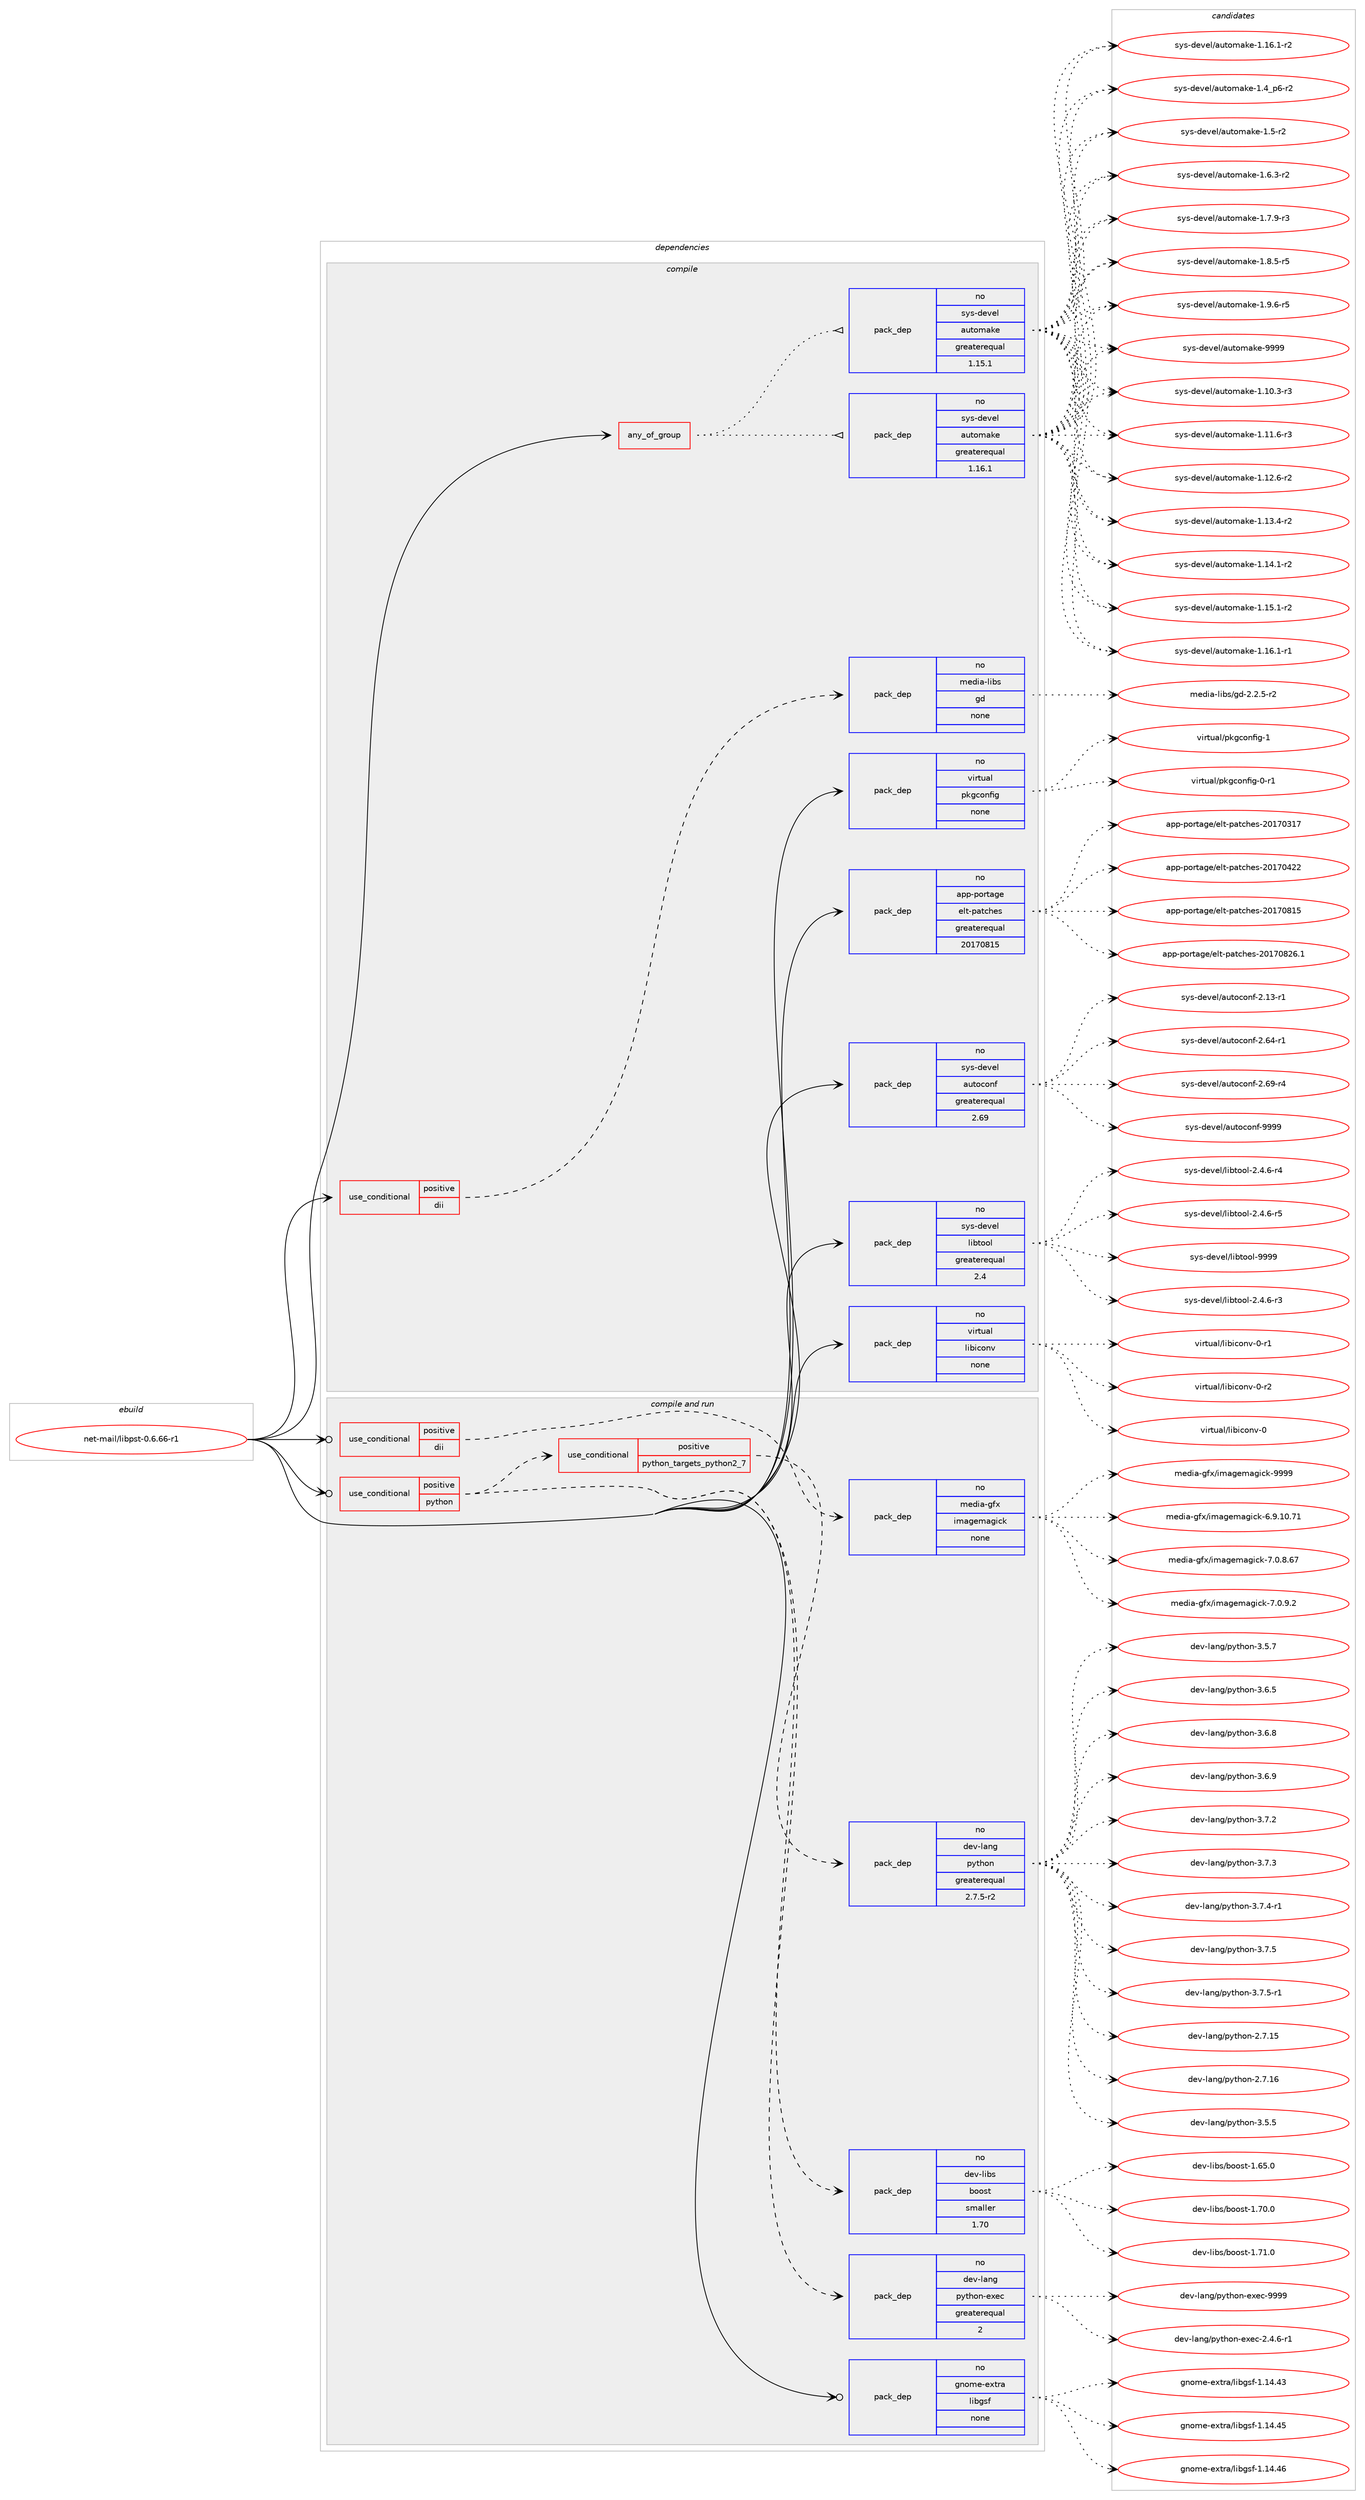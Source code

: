 digraph prolog {

# *************
# Graph options
# *************

newrank=true;
concentrate=true;
compound=true;
graph [rankdir=LR,fontname=Helvetica,fontsize=10,ranksep=1.5];#, ranksep=2.5, nodesep=0.2];
edge  [arrowhead=vee];
node  [fontname=Helvetica,fontsize=10];

# **********
# The ebuild
# **********

subgraph cluster_leftcol {
color=gray;
rank=same;
label=<<i>ebuild</i>>;
id [label="net-mail/libpst-0.6.66-r1", color=red, width=4, href="../net-mail/libpst-0.6.66-r1.svg"];
}

# ****************
# The dependencies
# ****************

subgraph cluster_midcol {
color=gray;
label=<<i>dependencies</i>>;
subgraph cluster_compile {
fillcolor="#eeeeee";
style=filled;
label=<<i>compile</i>>;
subgraph any14105 {
dependency829999 [label=<<TABLE BORDER="0" CELLBORDER="1" CELLSPACING="0" CELLPADDING="4"><TR><TD CELLPADDING="10">any_of_group</TD></TR></TABLE>>, shape=none, color=red];subgraph pack613029 {
dependency830000 [label=<<TABLE BORDER="0" CELLBORDER="1" CELLSPACING="0" CELLPADDING="4" WIDTH="220"><TR><TD ROWSPAN="6" CELLPADDING="30">pack_dep</TD></TR><TR><TD WIDTH="110">no</TD></TR><TR><TD>sys-devel</TD></TR><TR><TD>automake</TD></TR><TR><TD>greaterequal</TD></TR><TR><TD>1.16.1</TD></TR></TABLE>>, shape=none, color=blue];
}
dependency829999:e -> dependency830000:w [weight=20,style="dotted",arrowhead="oinv"];
subgraph pack613030 {
dependency830001 [label=<<TABLE BORDER="0" CELLBORDER="1" CELLSPACING="0" CELLPADDING="4" WIDTH="220"><TR><TD ROWSPAN="6" CELLPADDING="30">pack_dep</TD></TR><TR><TD WIDTH="110">no</TD></TR><TR><TD>sys-devel</TD></TR><TR><TD>automake</TD></TR><TR><TD>greaterequal</TD></TR><TR><TD>1.15.1</TD></TR></TABLE>>, shape=none, color=blue];
}
dependency829999:e -> dependency830001:w [weight=20,style="dotted",arrowhead="oinv"];
}
id:e -> dependency829999:w [weight=20,style="solid",arrowhead="vee"];
subgraph cond202408 {
dependency830002 [label=<<TABLE BORDER="0" CELLBORDER="1" CELLSPACING="0" CELLPADDING="4"><TR><TD ROWSPAN="3" CELLPADDING="10">use_conditional</TD></TR><TR><TD>positive</TD></TR><TR><TD>dii</TD></TR></TABLE>>, shape=none, color=red];
subgraph pack613031 {
dependency830003 [label=<<TABLE BORDER="0" CELLBORDER="1" CELLSPACING="0" CELLPADDING="4" WIDTH="220"><TR><TD ROWSPAN="6" CELLPADDING="30">pack_dep</TD></TR><TR><TD WIDTH="110">no</TD></TR><TR><TD>media-libs</TD></TR><TR><TD>gd</TD></TR><TR><TD>none</TD></TR><TR><TD></TD></TR></TABLE>>, shape=none, color=blue];
}
dependency830002:e -> dependency830003:w [weight=20,style="dashed",arrowhead="vee"];
}
id:e -> dependency830002:w [weight=20,style="solid",arrowhead="vee"];
subgraph pack613032 {
dependency830004 [label=<<TABLE BORDER="0" CELLBORDER="1" CELLSPACING="0" CELLPADDING="4" WIDTH="220"><TR><TD ROWSPAN="6" CELLPADDING="30">pack_dep</TD></TR><TR><TD WIDTH="110">no</TD></TR><TR><TD>app-portage</TD></TR><TR><TD>elt-patches</TD></TR><TR><TD>greaterequal</TD></TR><TR><TD>20170815</TD></TR></TABLE>>, shape=none, color=blue];
}
id:e -> dependency830004:w [weight=20,style="solid",arrowhead="vee"];
subgraph pack613033 {
dependency830005 [label=<<TABLE BORDER="0" CELLBORDER="1" CELLSPACING="0" CELLPADDING="4" WIDTH="220"><TR><TD ROWSPAN="6" CELLPADDING="30">pack_dep</TD></TR><TR><TD WIDTH="110">no</TD></TR><TR><TD>sys-devel</TD></TR><TR><TD>autoconf</TD></TR><TR><TD>greaterequal</TD></TR><TR><TD>2.69</TD></TR></TABLE>>, shape=none, color=blue];
}
id:e -> dependency830005:w [weight=20,style="solid",arrowhead="vee"];
subgraph pack613034 {
dependency830006 [label=<<TABLE BORDER="0" CELLBORDER="1" CELLSPACING="0" CELLPADDING="4" WIDTH="220"><TR><TD ROWSPAN="6" CELLPADDING="30">pack_dep</TD></TR><TR><TD WIDTH="110">no</TD></TR><TR><TD>sys-devel</TD></TR><TR><TD>libtool</TD></TR><TR><TD>greaterequal</TD></TR><TR><TD>2.4</TD></TR></TABLE>>, shape=none, color=blue];
}
id:e -> dependency830006:w [weight=20,style="solid",arrowhead="vee"];
subgraph pack613035 {
dependency830007 [label=<<TABLE BORDER="0" CELLBORDER="1" CELLSPACING="0" CELLPADDING="4" WIDTH="220"><TR><TD ROWSPAN="6" CELLPADDING="30">pack_dep</TD></TR><TR><TD WIDTH="110">no</TD></TR><TR><TD>virtual</TD></TR><TR><TD>libiconv</TD></TR><TR><TD>none</TD></TR><TR><TD></TD></TR></TABLE>>, shape=none, color=blue];
}
id:e -> dependency830007:w [weight=20,style="solid",arrowhead="vee"];
subgraph pack613036 {
dependency830008 [label=<<TABLE BORDER="0" CELLBORDER="1" CELLSPACING="0" CELLPADDING="4" WIDTH="220"><TR><TD ROWSPAN="6" CELLPADDING="30">pack_dep</TD></TR><TR><TD WIDTH="110">no</TD></TR><TR><TD>virtual</TD></TR><TR><TD>pkgconfig</TD></TR><TR><TD>none</TD></TR><TR><TD></TD></TR></TABLE>>, shape=none, color=blue];
}
id:e -> dependency830008:w [weight=20,style="solid",arrowhead="vee"];
}
subgraph cluster_compileandrun {
fillcolor="#eeeeee";
style=filled;
label=<<i>compile and run</i>>;
subgraph cond202409 {
dependency830009 [label=<<TABLE BORDER="0" CELLBORDER="1" CELLSPACING="0" CELLPADDING="4"><TR><TD ROWSPAN="3" CELLPADDING="10">use_conditional</TD></TR><TR><TD>positive</TD></TR><TR><TD>dii</TD></TR></TABLE>>, shape=none, color=red];
subgraph pack613037 {
dependency830010 [label=<<TABLE BORDER="0" CELLBORDER="1" CELLSPACING="0" CELLPADDING="4" WIDTH="220"><TR><TD ROWSPAN="6" CELLPADDING="30">pack_dep</TD></TR><TR><TD WIDTH="110">no</TD></TR><TR><TD>media-gfx</TD></TR><TR><TD>imagemagick</TD></TR><TR><TD>none</TD></TR><TR><TD></TD></TR></TABLE>>, shape=none, color=blue];
}
dependency830009:e -> dependency830010:w [weight=20,style="dashed",arrowhead="vee"];
}
id:e -> dependency830009:w [weight=20,style="solid",arrowhead="odotvee"];
subgraph cond202410 {
dependency830011 [label=<<TABLE BORDER="0" CELLBORDER="1" CELLSPACING="0" CELLPADDING="4"><TR><TD ROWSPAN="3" CELLPADDING="10">use_conditional</TD></TR><TR><TD>positive</TD></TR><TR><TD>python</TD></TR></TABLE>>, shape=none, color=red];
subgraph pack613038 {
dependency830012 [label=<<TABLE BORDER="0" CELLBORDER="1" CELLSPACING="0" CELLPADDING="4" WIDTH="220"><TR><TD ROWSPAN="6" CELLPADDING="30">pack_dep</TD></TR><TR><TD WIDTH="110">no</TD></TR><TR><TD>dev-libs</TD></TR><TR><TD>boost</TD></TR><TR><TD>smaller</TD></TR><TR><TD>1.70</TD></TR></TABLE>>, shape=none, color=blue];
}
dependency830011:e -> dependency830012:w [weight=20,style="dashed",arrowhead="vee"];
subgraph cond202411 {
dependency830013 [label=<<TABLE BORDER="0" CELLBORDER="1" CELLSPACING="0" CELLPADDING="4"><TR><TD ROWSPAN="3" CELLPADDING="10">use_conditional</TD></TR><TR><TD>positive</TD></TR><TR><TD>python_targets_python2_7</TD></TR></TABLE>>, shape=none, color=red];
subgraph pack613039 {
dependency830014 [label=<<TABLE BORDER="0" CELLBORDER="1" CELLSPACING="0" CELLPADDING="4" WIDTH="220"><TR><TD ROWSPAN="6" CELLPADDING="30">pack_dep</TD></TR><TR><TD WIDTH="110">no</TD></TR><TR><TD>dev-lang</TD></TR><TR><TD>python</TD></TR><TR><TD>greaterequal</TD></TR><TR><TD>2.7.5-r2</TD></TR></TABLE>>, shape=none, color=blue];
}
dependency830013:e -> dependency830014:w [weight=20,style="dashed",arrowhead="vee"];
}
dependency830011:e -> dependency830013:w [weight=20,style="dashed",arrowhead="vee"];
subgraph pack613040 {
dependency830015 [label=<<TABLE BORDER="0" CELLBORDER="1" CELLSPACING="0" CELLPADDING="4" WIDTH="220"><TR><TD ROWSPAN="6" CELLPADDING="30">pack_dep</TD></TR><TR><TD WIDTH="110">no</TD></TR><TR><TD>dev-lang</TD></TR><TR><TD>python-exec</TD></TR><TR><TD>greaterequal</TD></TR><TR><TD>2</TD></TR></TABLE>>, shape=none, color=blue];
}
dependency830011:e -> dependency830015:w [weight=20,style="dashed",arrowhead="vee"];
}
id:e -> dependency830011:w [weight=20,style="solid",arrowhead="odotvee"];
subgraph pack613041 {
dependency830016 [label=<<TABLE BORDER="0" CELLBORDER="1" CELLSPACING="0" CELLPADDING="4" WIDTH="220"><TR><TD ROWSPAN="6" CELLPADDING="30">pack_dep</TD></TR><TR><TD WIDTH="110">no</TD></TR><TR><TD>gnome-extra</TD></TR><TR><TD>libgsf</TD></TR><TR><TD>none</TD></TR><TR><TD></TD></TR></TABLE>>, shape=none, color=blue];
}
id:e -> dependency830016:w [weight=20,style="solid",arrowhead="odotvee"];
}
subgraph cluster_run {
fillcolor="#eeeeee";
style=filled;
label=<<i>run</i>>;
}
}

# **************
# The candidates
# **************

subgraph cluster_choices {
rank=same;
color=gray;
label=<<i>candidates</i>>;

subgraph choice613029 {
color=black;
nodesep=1;
choice11512111545100101118101108479711711611110997107101454946494846514511451 [label="sys-devel/automake-1.10.3-r3", color=red, width=4,href="../sys-devel/automake-1.10.3-r3.svg"];
choice11512111545100101118101108479711711611110997107101454946494946544511451 [label="sys-devel/automake-1.11.6-r3", color=red, width=4,href="../sys-devel/automake-1.11.6-r3.svg"];
choice11512111545100101118101108479711711611110997107101454946495046544511450 [label="sys-devel/automake-1.12.6-r2", color=red, width=4,href="../sys-devel/automake-1.12.6-r2.svg"];
choice11512111545100101118101108479711711611110997107101454946495146524511450 [label="sys-devel/automake-1.13.4-r2", color=red, width=4,href="../sys-devel/automake-1.13.4-r2.svg"];
choice11512111545100101118101108479711711611110997107101454946495246494511450 [label="sys-devel/automake-1.14.1-r2", color=red, width=4,href="../sys-devel/automake-1.14.1-r2.svg"];
choice11512111545100101118101108479711711611110997107101454946495346494511450 [label="sys-devel/automake-1.15.1-r2", color=red, width=4,href="../sys-devel/automake-1.15.1-r2.svg"];
choice11512111545100101118101108479711711611110997107101454946495446494511449 [label="sys-devel/automake-1.16.1-r1", color=red, width=4,href="../sys-devel/automake-1.16.1-r1.svg"];
choice11512111545100101118101108479711711611110997107101454946495446494511450 [label="sys-devel/automake-1.16.1-r2", color=red, width=4,href="../sys-devel/automake-1.16.1-r2.svg"];
choice115121115451001011181011084797117116111109971071014549465295112544511450 [label="sys-devel/automake-1.4_p6-r2", color=red, width=4,href="../sys-devel/automake-1.4_p6-r2.svg"];
choice11512111545100101118101108479711711611110997107101454946534511450 [label="sys-devel/automake-1.5-r2", color=red, width=4,href="../sys-devel/automake-1.5-r2.svg"];
choice115121115451001011181011084797117116111109971071014549465446514511450 [label="sys-devel/automake-1.6.3-r2", color=red, width=4,href="../sys-devel/automake-1.6.3-r2.svg"];
choice115121115451001011181011084797117116111109971071014549465546574511451 [label="sys-devel/automake-1.7.9-r3", color=red, width=4,href="../sys-devel/automake-1.7.9-r3.svg"];
choice115121115451001011181011084797117116111109971071014549465646534511453 [label="sys-devel/automake-1.8.5-r5", color=red, width=4,href="../sys-devel/automake-1.8.5-r5.svg"];
choice115121115451001011181011084797117116111109971071014549465746544511453 [label="sys-devel/automake-1.9.6-r5", color=red, width=4,href="../sys-devel/automake-1.9.6-r5.svg"];
choice115121115451001011181011084797117116111109971071014557575757 [label="sys-devel/automake-9999", color=red, width=4,href="../sys-devel/automake-9999.svg"];
dependency830000:e -> choice11512111545100101118101108479711711611110997107101454946494846514511451:w [style=dotted,weight="100"];
dependency830000:e -> choice11512111545100101118101108479711711611110997107101454946494946544511451:w [style=dotted,weight="100"];
dependency830000:e -> choice11512111545100101118101108479711711611110997107101454946495046544511450:w [style=dotted,weight="100"];
dependency830000:e -> choice11512111545100101118101108479711711611110997107101454946495146524511450:w [style=dotted,weight="100"];
dependency830000:e -> choice11512111545100101118101108479711711611110997107101454946495246494511450:w [style=dotted,weight="100"];
dependency830000:e -> choice11512111545100101118101108479711711611110997107101454946495346494511450:w [style=dotted,weight="100"];
dependency830000:e -> choice11512111545100101118101108479711711611110997107101454946495446494511449:w [style=dotted,weight="100"];
dependency830000:e -> choice11512111545100101118101108479711711611110997107101454946495446494511450:w [style=dotted,weight="100"];
dependency830000:e -> choice115121115451001011181011084797117116111109971071014549465295112544511450:w [style=dotted,weight="100"];
dependency830000:e -> choice11512111545100101118101108479711711611110997107101454946534511450:w [style=dotted,weight="100"];
dependency830000:e -> choice115121115451001011181011084797117116111109971071014549465446514511450:w [style=dotted,weight="100"];
dependency830000:e -> choice115121115451001011181011084797117116111109971071014549465546574511451:w [style=dotted,weight="100"];
dependency830000:e -> choice115121115451001011181011084797117116111109971071014549465646534511453:w [style=dotted,weight="100"];
dependency830000:e -> choice115121115451001011181011084797117116111109971071014549465746544511453:w [style=dotted,weight="100"];
dependency830000:e -> choice115121115451001011181011084797117116111109971071014557575757:w [style=dotted,weight="100"];
}
subgraph choice613030 {
color=black;
nodesep=1;
choice11512111545100101118101108479711711611110997107101454946494846514511451 [label="sys-devel/automake-1.10.3-r3", color=red, width=4,href="../sys-devel/automake-1.10.3-r3.svg"];
choice11512111545100101118101108479711711611110997107101454946494946544511451 [label="sys-devel/automake-1.11.6-r3", color=red, width=4,href="../sys-devel/automake-1.11.6-r3.svg"];
choice11512111545100101118101108479711711611110997107101454946495046544511450 [label="sys-devel/automake-1.12.6-r2", color=red, width=4,href="../sys-devel/automake-1.12.6-r2.svg"];
choice11512111545100101118101108479711711611110997107101454946495146524511450 [label="sys-devel/automake-1.13.4-r2", color=red, width=4,href="../sys-devel/automake-1.13.4-r2.svg"];
choice11512111545100101118101108479711711611110997107101454946495246494511450 [label="sys-devel/automake-1.14.1-r2", color=red, width=4,href="../sys-devel/automake-1.14.1-r2.svg"];
choice11512111545100101118101108479711711611110997107101454946495346494511450 [label="sys-devel/automake-1.15.1-r2", color=red, width=4,href="../sys-devel/automake-1.15.1-r2.svg"];
choice11512111545100101118101108479711711611110997107101454946495446494511449 [label="sys-devel/automake-1.16.1-r1", color=red, width=4,href="../sys-devel/automake-1.16.1-r1.svg"];
choice11512111545100101118101108479711711611110997107101454946495446494511450 [label="sys-devel/automake-1.16.1-r2", color=red, width=4,href="../sys-devel/automake-1.16.1-r2.svg"];
choice115121115451001011181011084797117116111109971071014549465295112544511450 [label="sys-devel/automake-1.4_p6-r2", color=red, width=4,href="../sys-devel/automake-1.4_p6-r2.svg"];
choice11512111545100101118101108479711711611110997107101454946534511450 [label="sys-devel/automake-1.5-r2", color=red, width=4,href="../sys-devel/automake-1.5-r2.svg"];
choice115121115451001011181011084797117116111109971071014549465446514511450 [label="sys-devel/automake-1.6.3-r2", color=red, width=4,href="../sys-devel/automake-1.6.3-r2.svg"];
choice115121115451001011181011084797117116111109971071014549465546574511451 [label="sys-devel/automake-1.7.9-r3", color=red, width=4,href="../sys-devel/automake-1.7.9-r3.svg"];
choice115121115451001011181011084797117116111109971071014549465646534511453 [label="sys-devel/automake-1.8.5-r5", color=red, width=4,href="../sys-devel/automake-1.8.5-r5.svg"];
choice115121115451001011181011084797117116111109971071014549465746544511453 [label="sys-devel/automake-1.9.6-r5", color=red, width=4,href="../sys-devel/automake-1.9.6-r5.svg"];
choice115121115451001011181011084797117116111109971071014557575757 [label="sys-devel/automake-9999", color=red, width=4,href="../sys-devel/automake-9999.svg"];
dependency830001:e -> choice11512111545100101118101108479711711611110997107101454946494846514511451:w [style=dotted,weight="100"];
dependency830001:e -> choice11512111545100101118101108479711711611110997107101454946494946544511451:w [style=dotted,weight="100"];
dependency830001:e -> choice11512111545100101118101108479711711611110997107101454946495046544511450:w [style=dotted,weight="100"];
dependency830001:e -> choice11512111545100101118101108479711711611110997107101454946495146524511450:w [style=dotted,weight="100"];
dependency830001:e -> choice11512111545100101118101108479711711611110997107101454946495246494511450:w [style=dotted,weight="100"];
dependency830001:e -> choice11512111545100101118101108479711711611110997107101454946495346494511450:w [style=dotted,weight="100"];
dependency830001:e -> choice11512111545100101118101108479711711611110997107101454946495446494511449:w [style=dotted,weight="100"];
dependency830001:e -> choice11512111545100101118101108479711711611110997107101454946495446494511450:w [style=dotted,weight="100"];
dependency830001:e -> choice115121115451001011181011084797117116111109971071014549465295112544511450:w [style=dotted,weight="100"];
dependency830001:e -> choice11512111545100101118101108479711711611110997107101454946534511450:w [style=dotted,weight="100"];
dependency830001:e -> choice115121115451001011181011084797117116111109971071014549465446514511450:w [style=dotted,weight="100"];
dependency830001:e -> choice115121115451001011181011084797117116111109971071014549465546574511451:w [style=dotted,weight="100"];
dependency830001:e -> choice115121115451001011181011084797117116111109971071014549465646534511453:w [style=dotted,weight="100"];
dependency830001:e -> choice115121115451001011181011084797117116111109971071014549465746544511453:w [style=dotted,weight="100"];
dependency830001:e -> choice115121115451001011181011084797117116111109971071014557575757:w [style=dotted,weight="100"];
}
subgraph choice613031 {
color=black;
nodesep=1;
choice109101100105974510810598115471031004550465046534511450 [label="media-libs/gd-2.2.5-r2", color=red, width=4,href="../media-libs/gd-2.2.5-r2.svg"];
dependency830003:e -> choice109101100105974510810598115471031004550465046534511450:w [style=dotted,weight="100"];
}
subgraph choice613032 {
color=black;
nodesep=1;
choice97112112451121111141169710310147101108116451129711699104101115455048495548514955 [label="app-portage/elt-patches-20170317", color=red, width=4,href="../app-portage/elt-patches-20170317.svg"];
choice97112112451121111141169710310147101108116451129711699104101115455048495548525050 [label="app-portage/elt-patches-20170422", color=red, width=4,href="../app-portage/elt-patches-20170422.svg"];
choice97112112451121111141169710310147101108116451129711699104101115455048495548564953 [label="app-portage/elt-patches-20170815", color=red, width=4,href="../app-portage/elt-patches-20170815.svg"];
choice971121124511211111411697103101471011081164511297116991041011154550484955485650544649 [label="app-portage/elt-patches-20170826.1", color=red, width=4,href="../app-portage/elt-patches-20170826.1.svg"];
dependency830004:e -> choice97112112451121111141169710310147101108116451129711699104101115455048495548514955:w [style=dotted,weight="100"];
dependency830004:e -> choice97112112451121111141169710310147101108116451129711699104101115455048495548525050:w [style=dotted,weight="100"];
dependency830004:e -> choice97112112451121111141169710310147101108116451129711699104101115455048495548564953:w [style=dotted,weight="100"];
dependency830004:e -> choice971121124511211111411697103101471011081164511297116991041011154550484955485650544649:w [style=dotted,weight="100"];
}
subgraph choice613033 {
color=black;
nodesep=1;
choice1151211154510010111810110847971171161119911111010245504649514511449 [label="sys-devel/autoconf-2.13-r1", color=red, width=4,href="../sys-devel/autoconf-2.13-r1.svg"];
choice1151211154510010111810110847971171161119911111010245504654524511449 [label="sys-devel/autoconf-2.64-r1", color=red, width=4,href="../sys-devel/autoconf-2.64-r1.svg"];
choice1151211154510010111810110847971171161119911111010245504654574511452 [label="sys-devel/autoconf-2.69-r4", color=red, width=4,href="../sys-devel/autoconf-2.69-r4.svg"];
choice115121115451001011181011084797117116111991111101024557575757 [label="sys-devel/autoconf-9999", color=red, width=4,href="../sys-devel/autoconf-9999.svg"];
dependency830005:e -> choice1151211154510010111810110847971171161119911111010245504649514511449:w [style=dotted,weight="100"];
dependency830005:e -> choice1151211154510010111810110847971171161119911111010245504654524511449:w [style=dotted,weight="100"];
dependency830005:e -> choice1151211154510010111810110847971171161119911111010245504654574511452:w [style=dotted,weight="100"];
dependency830005:e -> choice115121115451001011181011084797117116111991111101024557575757:w [style=dotted,weight="100"];
}
subgraph choice613034 {
color=black;
nodesep=1;
choice1151211154510010111810110847108105981161111111084550465246544511451 [label="sys-devel/libtool-2.4.6-r3", color=red, width=4,href="../sys-devel/libtool-2.4.6-r3.svg"];
choice1151211154510010111810110847108105981161111111084550465246544511452 [label="sys-devel/libtool-2.4.6-r4", color=red, width=4,href="../sys-devel/libtool-2.4.6-r4.svg"];
choice1151211154510010111810110847108105981161111111084550465246544511453 [label="sys-devel/libtool-2.4.6-r5", color=red, width=4,href="../sys-devel/libtool-2.4.6-r5.svg"];
choice1151211154510010111810110847108105981161111111084557575757 [label="sys-devel/libtool-9999", color=red, width=4,href="../sys-devel/libtool-9999.svg"];
dependency830006:e -> choice1151211154510010111810110847108105981161111111084550465246544511451:w [style=dotted,weight="100"];
dependency830006:e -> choice1151211154510010111810110847108105981161111111084550465246544511452:w [style=dotted,weight="100"];
dependency830006:e -> choice1151211154510010111810110847108105981161111111084550465246544511453:w [style=dotted,weight="100"];
dependency830006:e -> choice1151211154510010111810110847108105981161111111084557575757:w [style=dotted,weight="100"];
}
subgraph choice613035 {
color=black;
nodesep=1;
choice118105114116117971084710810598105991111101184548 [label="virtual/libiconv-0", color=red, width=4,href="../virtual/libiconv-0.svg"];
choice1181051141161179710847108105981059911111011845484511449 [label="virtual/libiconv-0-r1", color=red, width=4,href="../virtual/libiconv-0-r1.svg"];
choice1181051141161179710847108105981059911111011845484511450 [label="virtual/libiconv-0-r2", color=red, width=4,href="../virtual/libiconv-0-r2.svg"];
dependency830007:e -> choice118105114116117971084710810598105991111101184548:w [style=dotted,weight="100"];
dependency830007:e -> choice1181051141161179710847108105981059911111011845484511449:w [style=dotted,weight="100"];
dependency830007:e -> choice1181051141161179710847108105981059911111011845484511450:w [style=dotted,weight="100"];
}
subgraph choice613036 {
color=black;
nodesep=1;
choice11810511411611797108471121071039911111010210510345484511449 [label="virtual/pkgconfig-0-r1", color=red, width=4,href="../virtual/pkgconfig-0-r1.svg"];
choice1181051141161179710847112107103991111101021051034549 [label="virtual/pkgconfig-1", color=red, width=4,href="../virtual/pkgconfig-1.svg"];
dependency830008:e -> choice11810511411611797108471121071039911111010210510345484511449:w [style=dotted,weight="100"];
dependency830008:e -> choice1181051141161179710847112107103991111101021051034549:w [style=dotted,weight="100"];
}
subgraph choice613037 {
color=black;
nodesep=1;
choice10910110010597451031021204710510997103101109971031059910745544657464948465549 [label="media-gfx/imagemagick-6.9.10.71", color=red, width=4,href="../media-gfx/imagemagick-6.9.10.71.svg"];
choice109101100105974510310212047105109971031011099710310599107455546484656465455 [label="media-gfx/imagemagick-7.0.8.67", color=red, width=4,href="../media-gfx/imagemagick-7.0.8.67.svg"];
choice1091011001059745103102120471051099710310110997103105991074555464846574650 [label="media-gfx/imagemagick-7.0.9.2", color=red, width=4,href="../media-gfx/imagemagick-7.0.9.2.svg"];
choice1091011001059745103102120471051099710310110997103105991074557575757 [label="media-gfx/imagemagick-9999", color=red, width=4,href="../media-gfx/imagemagick-9999.svg"];
dependency830010:e -> choice10910110010597451031021204710510997103101109971031059910745544657464948465549:w [style=dotted,weight="100"];
dependency830010:e -> choice109101100105974510310212047105109971031011099710310599107455546484656465455:w [style=dotted,weight="100"];
dependency830010:e -> choice1091011001059745103102120471051099710310110997103105991074555464846574650:w [style=dotted,weight="100"];
dependency830010:e -> choice1091011001059745103102120471051099710310110997103105991074557575757:w [style=dotted,weight="100"];
}
subgraph choice613038 {
color=black;
nodesep=1;
choice1001011184510810598115479811111111511645494654534648 [label="dev-libs/boost-1.65.0", color=red, width=4,href="../dev-libs/boost-1.65.0.svg"];
choice1001011184510810598115479811111111511645494655484648 [label="dev-libs/boost-1.70.0", color=red, width=4,href="../dev-libs/boost-1.70.0.svg"];
choice1001011184510810598115479811111111511645494655494648 [label="dev-libs/boost-1.71.0", color=red, width=4,href="../dev-libs/boost-1.71.0.svg"];
dependency830012:e -> choice1001011184510810598115479811111111511645494654534648:w [style=dotted,weight="100"];
dependency830012:e -> choice1001011184510810598115479811111111511645494655484648:w [style=dotted,weight="100"];
dependency830012:e -> choice1001011184510810598115479811111111511645494655494648:w [style=dotted,weight="100"];
}
subgraph choice613039 {
color=black;
nodesep=1;
choice10010111845108971101034711212111610411111045504655464953 [label="dev-lang/python-2.7.15", color=red, width=4,href="../dev-lang/python-2.7.15.svg"];
choice10010111845108971101034711212111610411111045504655464954 [label="dev-lang/python-2.7.16", color=red, width=4,href="../dev-lang/python-2.7.16.svg"];
choice100101118451089711010347112121116104111110455146534653 [label="dev-lang/python-3.5.5", color=red, width=4,href="../dev-lang/python-3.5.5.svg"];
choice100101118451089711010347112121116104111110455146534655 [label="dev-lang/python-3.5.7", color=red, width=4,href="../dev-lang/python-3.5.7.svg"];
choice100101118451089711010347112121116104111110455146544653 [label="dev-lang/python-3.6.5", color=red, width=4,href="../dev-lang/python-3.6.5.svg"];
choice100101118451089711010347112121116104111110455146544656 [label="dev-lang/python-3.6.8", color=red, width=4,href="../dev-lang/python-3.6.8.svg"];
choice100101118451089711010347112121116104111110455146544657 [label="dev-lang/python-3.6.9", color=red, width=4,href="../dev-lang/python-3.6.9.svg"];
choice100101118451089711010347112121116104111110455146554650 [label="dev-lang/python-3.7.2", color=red, width=4,href="../dev-lang/python-3.7.2.svg"];
choice100101118451089711010347112121116104111110455146554651 [label="dev-lang/python-3.7.3", color=red, width=4,href="../dev-lang/python-3.7.3.svg"];
choice1001011184510897110103471121211161041111104551465546524511449 [label="dev-lang/python-3.7.4-r1", color=red, width=4,href="../dev-lang/python-3.7.4-r1.svg"];
choice100101118451089711010347112121116104111110455146554653 [label="dev-lang/python-3.7.5", color=red, width=4,href="../dev-lang/python-3.7.5.svg"];
choice1001011184510897110103471121211161041111104551465546534511449 [label="dev-lang/python-3.7.5-r1", color=red, width=4,href="../dev-lang/python-3.7.5-r1.svg"];
dependency830014:e -> choice10010111845108971101034711212111610411111045504655464953:w [style=dotted,weight="100"];
dependency830014:e -> choice10010111845108971101034711212111610411111045504655464954:w [style=dotted,weight="100"];
dependency830014:e -> choice100101118451089711010347112121116104111110455146534653:w [style=dotted,weight="100"];
dependency830014:e -> choice100101118451089711010347112121116104111110455146534655:w [style=dotted,weight="100"];
dependency830014:e -> choice100101118451089711010347112121116104111110455146544653:w [style=dotted,weight="100"];
dependency830014:e -> choice100101118451089711010347112121116104111110455146544656:w [style=dotted,weight="100"];
dependency830014:e -> choice100101118451089711010347112121116104111110455146544657:w [style=dotted,weight="100"];
dependency830014:e -> choice100101118451089711010347112121116104111110455146554650:w [style=dotted,weight="100"];
dependency830014:e -> choice100101118451089711010347112121116104111110455146554651:w [style=dotted,weight="100"];
dependency830014:e -> choice1001011184510897110103471121211161041111104551465546524511449:w [style=dotted,weight="100"];
dependency830014:e -> choice100101118451089711010347112121116104111110455146554653:w [style=dotted,weight="100"];
dependency830014:e -> choice1001011184510897110103471121211161041111104551465546534511449:w [style=dotted,weight="100"];
}
subgraph choice613040 {
color=black;
nodesep=1;
choice10010111845108971101034711212111610411111045101120101994550465246544511449 [label="dev-lang/python-exec-2.4.6-r1", color=red, width=4,href="../dev-lang/python-exec-2.4.6-r1.svg"];
choice10010111845108971101034711212111610411111045101120101994557575757 [label="dev-lang/python-exec-9999", color=red, width=4,href="../dev-lang/python-exec-9999.svg"];
dependency830015:e -> choice10010111845108971101034711212111610411111045101120101994550465246544511449:w [style=dotted,weight="100"];
dependency830015:e -> choice10010111845108971101034711212111610411111045101120101994557575757:w [style=dotted,weight="100"];
}
subgraph choice613041 {
color=black;
nodesep=1;
choice103110111109101451011201161149747108105981031151024549464952465251 [label="gnome-extra/libgsf-1.14.43", color=red, width=4,href="../gnome-extra/libgsf-1.14.43.svg"];
choice103110111109101451011201161149747108105981031151024549464952465253 [label="gnome-extra/libgsf-1.14.45", color=red, width=4,href="../gnome-extra/libgsf-1.14.45.svg"];
choice103110111109101451011201161149747108105981031151024549464952465254 [label="gnome-extra/libgsf-1.14.46", color=red, width=4,href="../gnome-extra/libgsf-1.14.46.svg"];
dependency830016:e -> choice103110111109101451011201161149747108105981031151024549464952465251:w [style=dotted,weight="100"];
dependency830016:e -> choice103110111109101451011201161149747108105981031151024549464952465253:w [style=dotted,weight="100"];
dependency830016:e -> choice103110111109101451011201161149747108105981031151024549464952465254:w [style=dotted,weight="100"];
}
}

}
